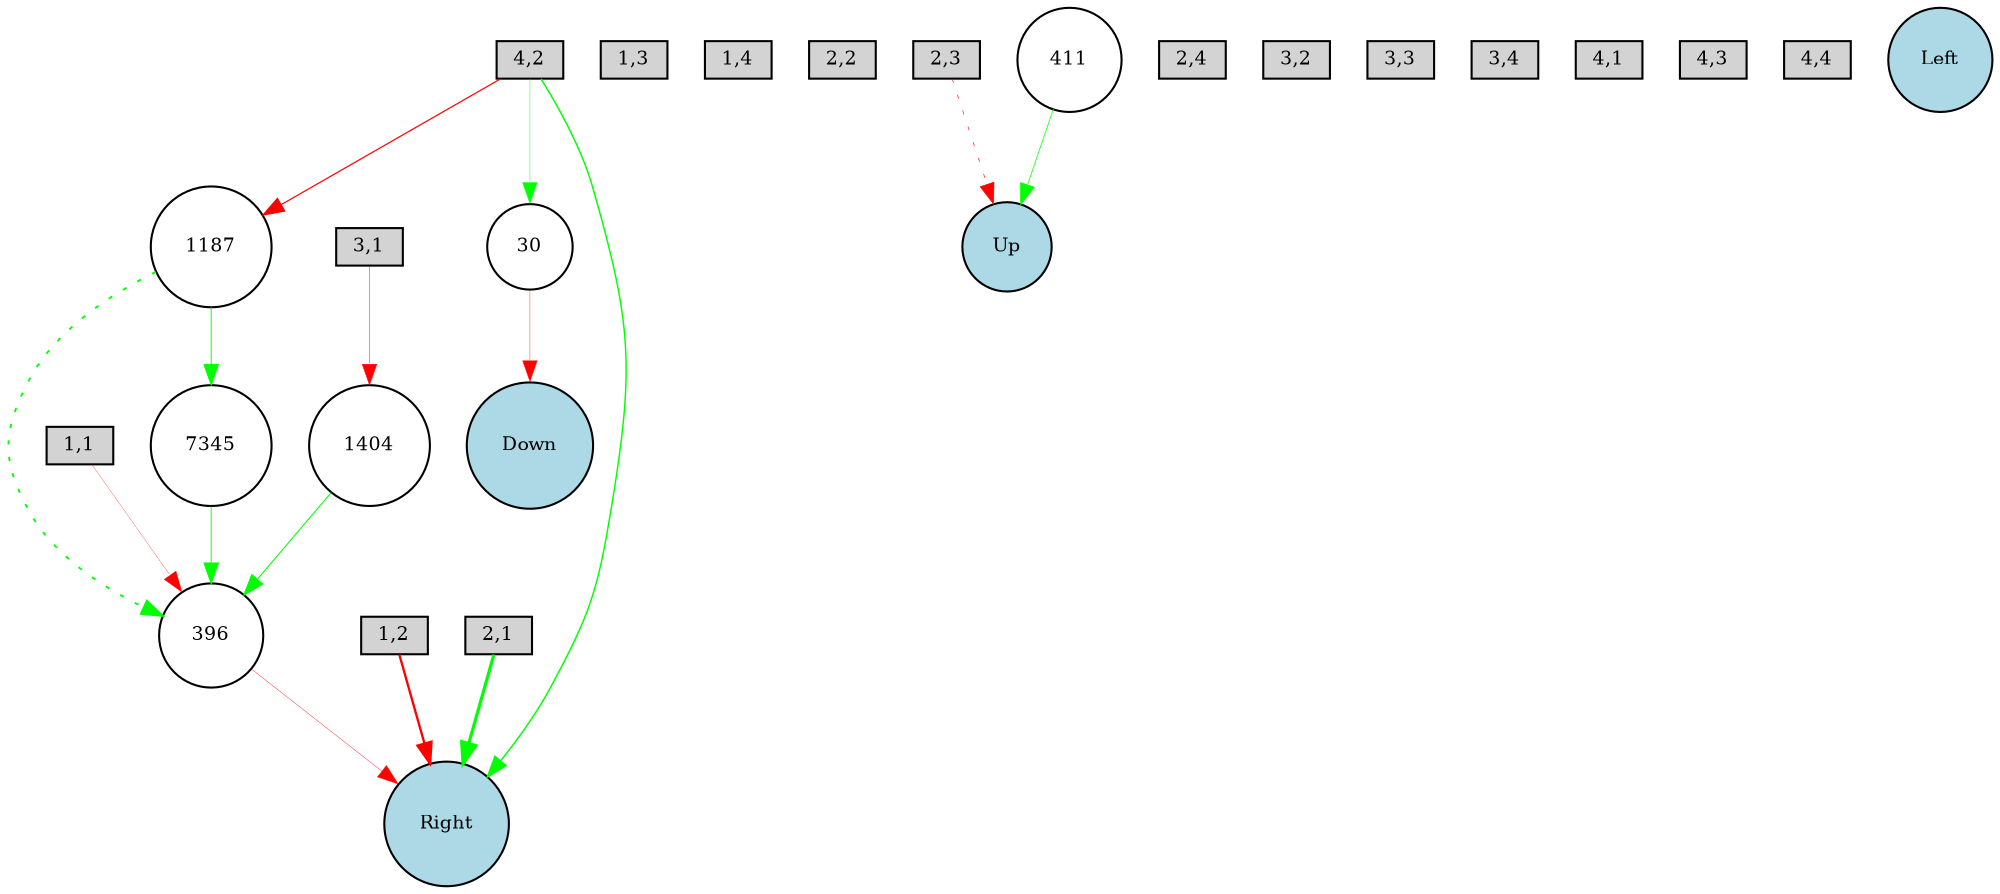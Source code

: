 digraph {
	node [fontsize=9 height=0.2 shape=circle width=0.2]
	"1,1" [fillcolor=lightgray shape=box style=filled]
	"1,2" [fillcolor=lightgray shape=box style=filled]
	"1,3" [fillcolor=lightgray shape=box style=filled]
	"1,4" [fillcolor=lightgray shape=box style=filled]
	"2,1" [fillcolor=lightgray shape=box style=filled]
	"2,2" [fillcolor=lightgray shape=box style=filled]
	"2,3" [fillcolor=lightgray shape=box style=filled]
	"2,4" [fillcolor=lightgray shape=box style=filled]
	"3,1" [fillcolor=lightgray shape=box style=filled]
	"3,2" [fillcolor=lightgray shape=box style=filled]
	"3,3" [fillcolor=lightgray shape=box style=filled]
	"3,4" [fillcolor=lightgray shape=box style=filled]
	"4,1" [fillcolor=lightgray shape=box style=filled]
	"4,2" [fillcolor=lightgray shape=box style=filled]
	"4,3" [fillcolor=lightgray shape=box style=filled]
	"4,4" [fillcolor=lightgray shape=box style=filled]
	Right [fillcolor=lightblue style=filled]
	Down [fillcolor=lightblue style=filled]
	Left [fillcolor=lightblue style=filled]
	Up [fillcolor=lightblue style=filled]
	396 [fillcolor=white style=filled]
	7345 [fillcolor=white style=filled]
	1187 [fillcolor=white style=filled]
	411 [fillcolor=white style=filled]
	1404 [fillcolor=white style=filled]
	30 [fillcolor=white style=filled]
	"2,1" -> Right [color=green penwidth=1.53780313168 style=solid]
	"4,2" -> Right [color=green penwidth=0.695818824226 style=solid]
	30 -> Down [color=red penwidth=0.174594466034 style=solid]
	"4,2" -> 30 [color=green penwidth=0.200918404754 style=solid]
	"4,2" -> 1187 [color=red penwidth=0.578009070892 style=solid]
	"1,2" -> Right [color=red penwidth=1.11301163979 style=solid]
	396 -> Right [color=red penwidth=0.181019740099 style=solid]
	"3,1" -> 1404 [color=red penwidth=0.224424583035 style=solid]
	"1,1" -> 396 [color=red penwidth=0.132833728291 style=solid]
	"2,3" -> Up [color=red penwidth=0.290644533643 style=dotted]
	7345 -> 396 [color=green penwidth=0.42376618842 style=solid]
	1187 -> 396 [color=green penwidth=0.905563736426 style=dotted]
	1187 -> 7345 [color=green penwidth=0.442393900102 style=solid]
	411 -> Up [color=green penwidth=0.344606573722 style=solid]
	1404 -> 396 [color=green penwidth=0.495736259105 style=solid]
}

